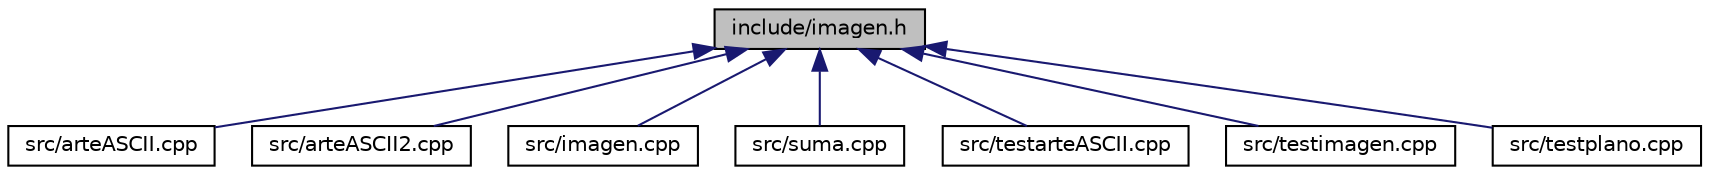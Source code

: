 digraph "include/imagen.h"
{
  edge [fontname="Helvetica",fontsize="10",labelfontname="Helvetica",labelfontsize="10"];
  node [fontname="Helvetica",fontsize="10",shape=record];
  Node1 [label="include/imagen.h",height=0.2,width=0.4,color="black", fillcolor="grey75", style="filled" fontcolor="black"];
  Node1 -> Node2 [dir="back",color="midnightblue",fontsize="10",style="solid",fontname="Helvetica"];
  Node2 [label="src/arteASCII.cpp",height=0.2,width=0.4,color="black", fillcolor="white", style="filled",URL="$arteASCII_8cpp_source.html"];
  Node1 -> Node3 [dir="back",color="midnightblue",fontsize="10",style="solid",fontname="Helvetica"];
  Node3 [label="src/arteASCII2.cpp",height=0.2,width=0.4,color="black", fillcolor="white", style="filled",URL="$arteASCII2_8cpp_source.html"];
  Node1 -> Node4 [dir="back",color="midnightblue",fontsize="10",style="solid",fontname="Helvetica"];
  Node4 [label="src/imagen.cpp",height=0.2,width=0.4,color="black", fillcolor="white", style="filled",URL="$imagen_8cpp_source.html"];
  Node1 -> Node5 [dir="back",color="midnightblue",fontsize="10",style="solid",fontname="Helvetica"];
  Node5 [label="src/suma.cpp",height=0.2,width=0.4,color="black", fillcolor="white", style="filled",URL="$suma_8cpp_source.html"];
  Node1 -> Node6 [dir="back",color="midnightblue",fontsize="10",style="solid",fontname="Helvetica"];
  Node6 [label="src/testarteASCII.cpp",height=0.2,width=0.4,color="black", fillcolor="white", style="filled",URL="$testarteASCII_8cpp_source.html"];
  Node1 -> Node7 [dir="back",color="midnightblue",fontsize="10",style="solid",fontname="Helvetica"];
  Node7 [label="src/testimagen.cpp",height=0.2,width=0.4,color="black", fillcolor="white", style="filled",URL="$testimagen_8cpp_source.html"];
  Node1 -> Node8 [dir="back",color="midnightblue",fontsize="10",style="solid",fontname="Helvetica"];
  Node8 [label="src/testplano.cpp",height=0.2,width=0.4,color="black", fillcolor="white", style="filled",URL="$testplano_8cpp_source.html"];
}
